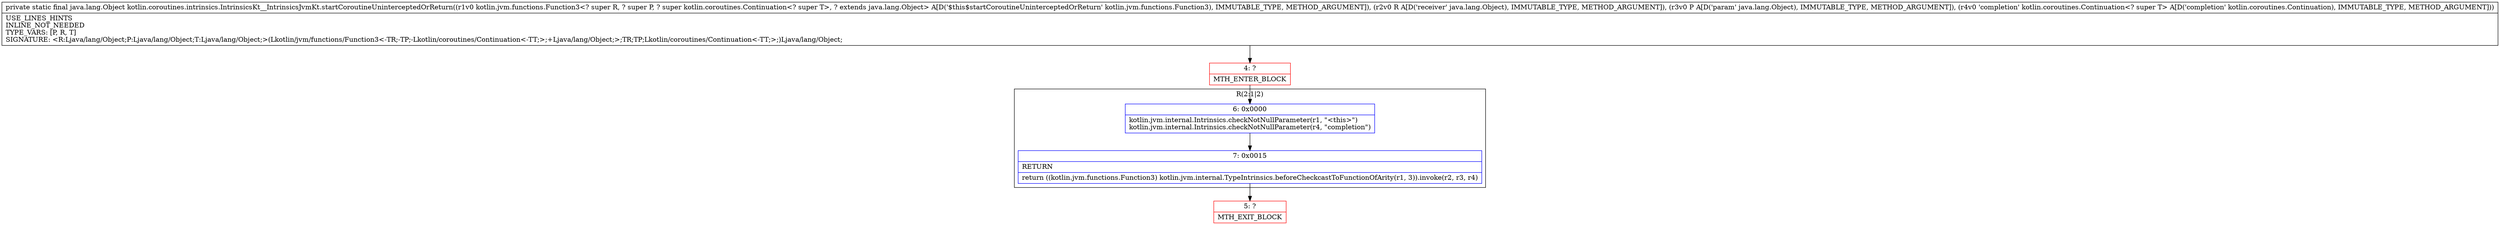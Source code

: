 digraph "CFG forkotlin.coroutines.intrinsics.IntrinsicsKt__IntrinsicsJvmKt.startCoroutineUninterceptedOrReturn(Lkotlin\/jvm\/functions\/Function3;Ljava\/lang\/Object;Ljava\/lang\/Object;Lkotlin\/coroutines\/Continuation;)Ljava\/lang\/Object;" {
subgraph cluster_Region_1826656842 {
label = "R(2:1|2)";
node [shape=record,color=blue];
Node_6 [shape=record,label="{6\:\ 0x0000|kotlin.jvm.internal.Intrinsics.checkNotNullParameter(r1, \"\<this\>\")\lkotlin.jvm.internal.Intrinsics.checkNotNullParameter(r4, \"completion\")\l}"];
Node_7 [shape=record,label="{7\:\ 0x0015|RETURN\l|return ((kotlin.jvm.functions.Function3) kotlin.jvm.internal.TypeIntrinsics.beforeCheckcastToFunctionOfArity(r1, 3)).invoke(r2, r3, r4)\l}"];
}
Node_4 [shape=record,color=red,label="{4\:\ ?|MTH_ENTER_BLOCK\l}"];
Node_5 [shape=record,color=red,label="{5\:\ ?|MTH_EXIT_BLOCK\l}"];
MethodNode[shape=record,label="{private static final java.lang.Object kotlin.coroutines.intrinsics.IntrinsicsKt__IntrinsicsJvmKt.startCoroutineUninterceptedOrReturn((r1v0 kotlin.jvm.functions.Function3\<? super R, ? super P, ? super kotlin.coroutines.Continuation\<? super T\>, ? extends java.lang.Object\> A[D('$this$startCoroutineUninterceptedOrReturn' kotlin.jvm.functions.Function3), IMMUTABLE_TYPE, METHOD_ARGUMENT]), (r2v0 R A[D('receiver' java.lang.Object), IMMUTABLE_TYPE, METHOD_ARGUMENT]), (r3v0 P A[D('param' java.lang.Object), IMMUTABLE_TYPE, METHOD_ARGUMENT]), (r4v0 'completion' kotlin.coroutines.Continuation\<? super T\> A[D('completion' kotlin.coroutines.Continuation), IMMUTABLE_TYPE, METHOD_ARGUMENT]))  | USE_LINES_HINTS\lINLINE_NOT_NEEDED\lTYPE_VARS: [P, R, T]\lSIGNATURE: \<R:Ljava\/lang\/Object;P:Ljava\/lang\/Object;T:Ljava\/lang\/Object;\>(Lkotlin\/jvm\/functions\/Function3\<\-TR;\-TP;\-Lkotlin\/coroutines\/Continuation\<\-TT;\>;+Ljava\/lang\/Object;\>;TR;TP;Lkotlin\/coroutines\/Continuation\<\-TT;\>;)Ljava\/lang\/Object;\l}"];
MethodNode -> Node_4;Node_6 -> Node_7;
Node_7 -> Node_5;
Node_4 -> Node_6;
}

